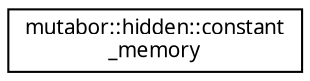 digraph "Grafische Darstellung der Klassenhierarchie"
{
  edge [fontname="Sans",fontsize="10",labelfontname="Sans",labelfontsize="10"];
  node [fontname="Sans",fontsize="10",shape=record];
  rankdir="LR";
  Node0 [label="mutabor::hidden::constant\l_memory",height=0.2,width=0.4,color="black", fillcolor="white", style="filled",URL="$d0/db6/structmutabor_1_1hidden_1_1constant__memory.html",tooltip="Cache of constant values. "];
}
